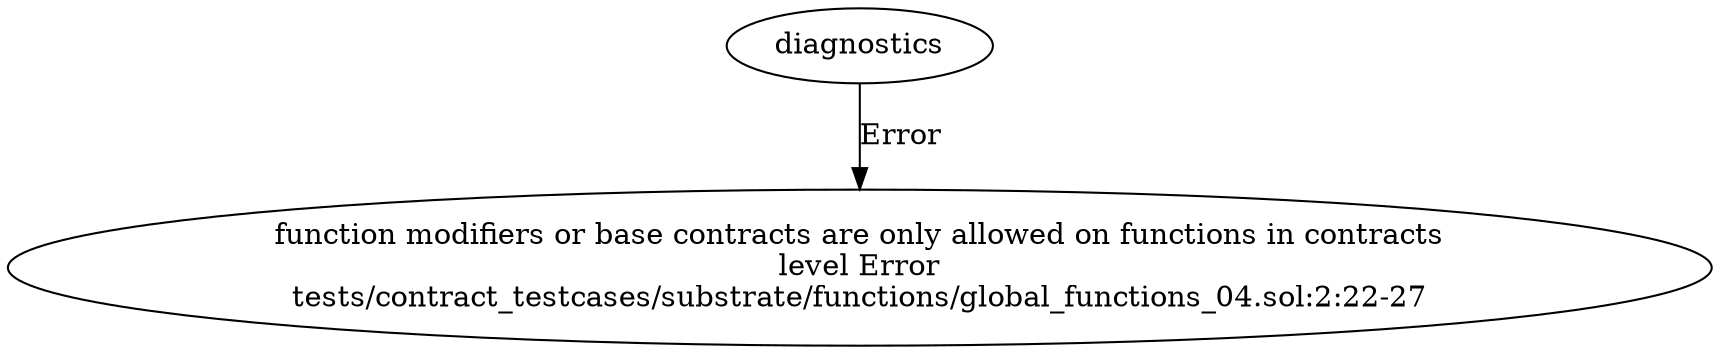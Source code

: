 strict digraph "tests/contract_testcases/substrate/functions/global_functions_04.sol" {
	diagnostic [label="function modifiers or base contracts are only allowed on functions in contracts\nlevel Error\ntests/contract_testcases/substrate/functions/global_functions_04.sol:2:22-27"]
	diagnostics -> diagnostic [label="Error"]
}
